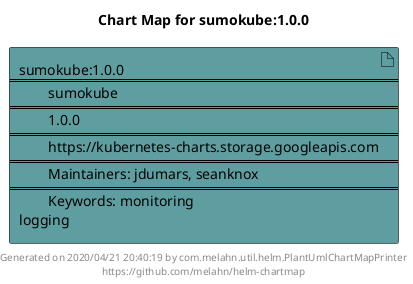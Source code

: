 @startuml
skinparam linetype ortho
skinparam backgroundColor white
skinparam usecaseBorderColor black
skinparam usecaseArrowColor LightSlateGray
skinparam artifactBorderColor black
skinparam artifactArrowColor LightSlateGray

title Chart Map for sumokube:1.0.0

'There is one referenced Helm Chart
artifact "sumokube:1.0.0\n====\n\tsumokube\n====\n\t1.0.0\n====\n\thttps://kubernetes-charts.storage.googleapis.com\n====\n\tMaintainers: jdumars, seanknox\n====\n\tKeywords: monitoring\nlogging" as sumokube_1_0_0 #CadetBlue

'There are 0 referenced Docker Images

'Chart Dependencies

center footer Generated on 2020/04/21 20:40:19 by com.melahn.util.helm.PlantUmlChartMapPrinter\nhttps://github.com/melahn/helm-chartmap
@enduml
